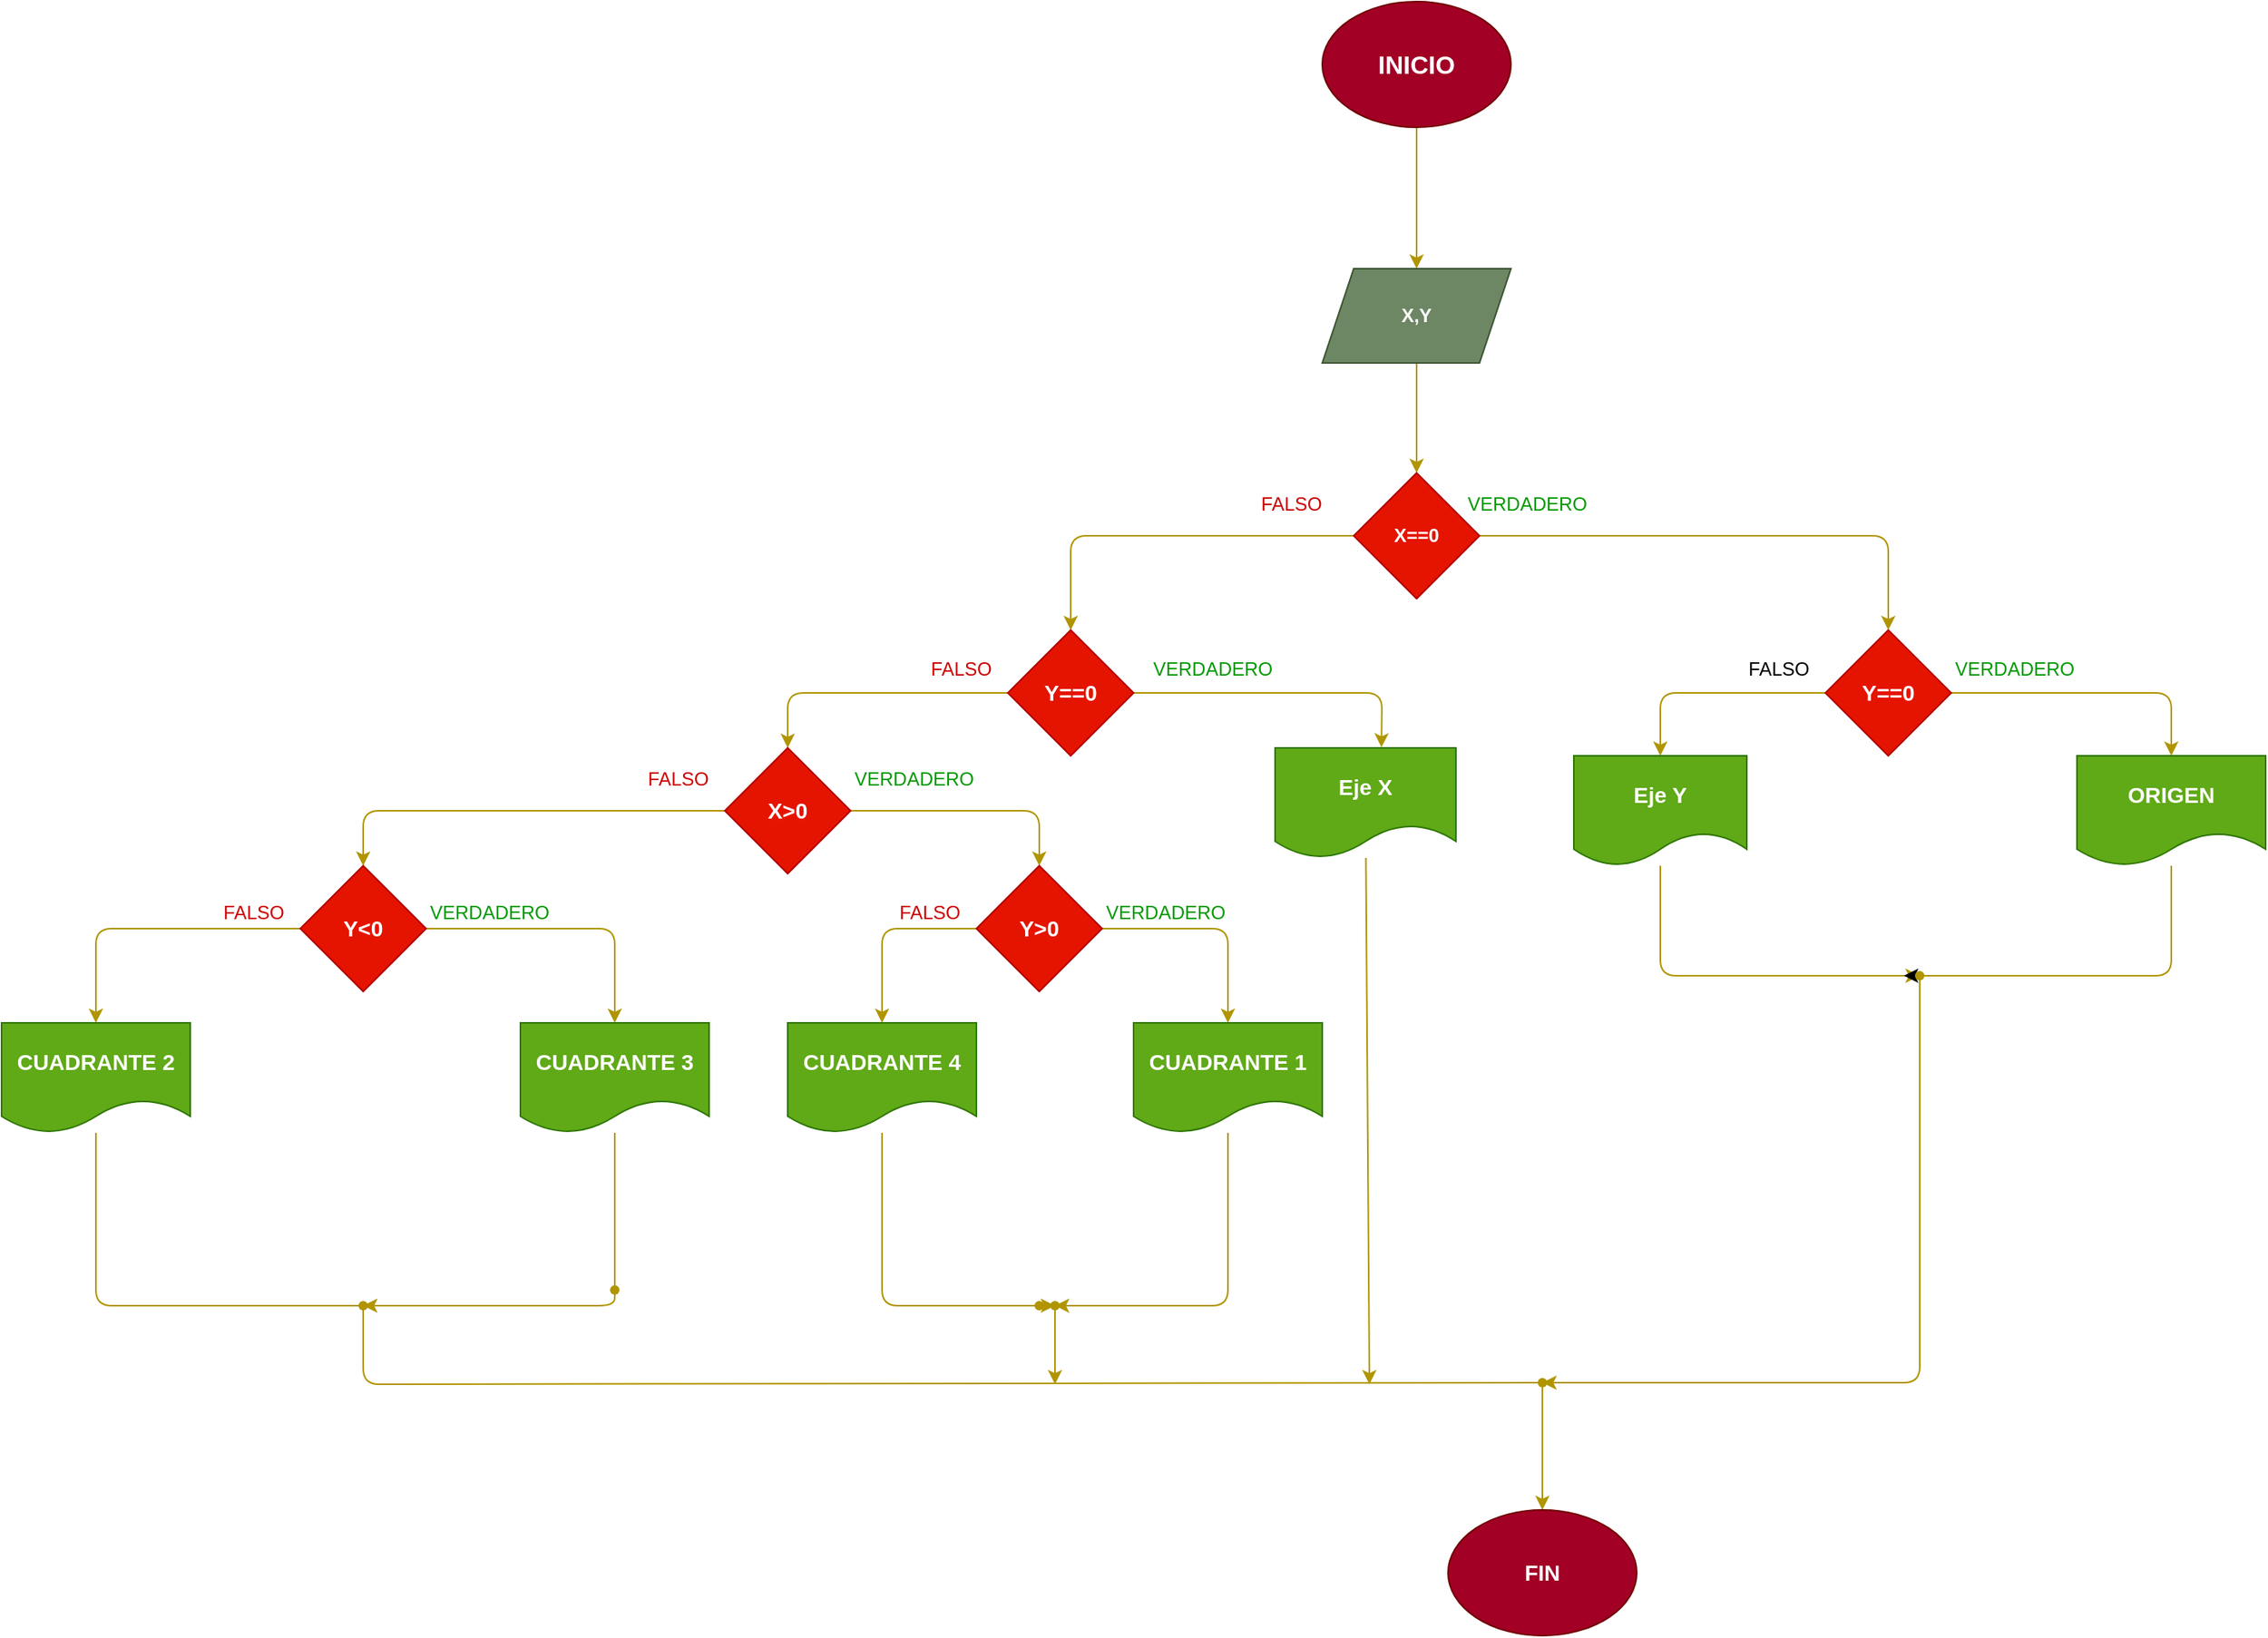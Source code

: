 <mxfile>
    <diagram id="xAEmcv7q0ZgxozI9YYKq" name="Página-1">
        <mxGraphModel dx="1774" dy="551" grid="1" gridSize="10" guides="1" tooltips="1" connect="1" arrows="1" fold="1" page="1" pageScale="1" pageWidth="827" pageHeight="1169" math="0" shadow="0">
            <root>
                <mxCell id="0"/>
                <mxCell id="1" parent="0"/>
                <mxCell id="6" value="" style="edgeStyle=none;html=1;fontSize=14;fillColor=#e3c800;strokeColor=#B09500;" parent="1" source="4" target="5" edge="1">
                    <mxGeometry relative="1" as="geometry"/>
                </mxCell>
                <mxCell id="4" value="&lt;font size=&quot;3&quot;&gt;&lt;b&gt;INICIO&lt;/b&gt;&lt;/font&gt;" style="ellipse;whiteSpace=wrap;html=1;fillColor=#a20025;fontColor=#ffffff;strokeColor=#6F0000;" parent="1" vertex="1">
                    <mxGeometry x="350" y="300" width="120" height="80" as="geometry"/>
                </mxCell>
                <mxCell id="8" value="" style="edgeStyle=none;html=1;fontSize=14;fillColor=#e3c800;strokeColor=#B09500;" parent="1" source="5" target="7" edge="1">
                    <mxGeometry relative="1" as="geometry"/>
                </mxCell>
                <mxCell id="5" value="&lt;b&gt;X,Y&lt;/b&gt;" style="shape=parallelogram;perimeter=parallelogramPerimeter;whiteSpace=wrap;html=1;fixedSize=1;fillColor=#6d8764;fontColor=#ffffff;strokeColor=#3A5431;" parent="1" vertex="1">
                    <mxGeometry x="350" y="470" width="120" height="60" as="geometry"/>
                </mxCell>
                <mxCell id="10" style="edgeStyle=none;html=1;entryX=0.5;entryY=0;entryDx=0;entryDy=0;fontSize=14;fillColor=#e3c800;strokeColor=#B09500;" parent="1" source="7" target="9" edge="1">
                    <mxGeometry relative="1" as="geometry">
                        <Array as="points">
                            <mxPoint x="710" y="640"/>
                        </Array>
                    </mxGeometry>
                </mxCell>
                <mxCell id="18" style="edgeStyle=none;html=1;entryX=0.5;entryY=0;entryDx=0;entryDy=0;fontSize=14;fillColor=#e3c800;strokeColor=#B09500;" parent="1" source="7" target="17" edge="1">
                    <mxGeometry relative="1" as="geometry">
                        <Array as="points">
                            <mxPoint x="190" y="640"/>
                        </Array>
                    </mxGeometry>
                </mxCell>
                <mxCell id="7" value="&lt;b&gt;X==0&lt;/b&gt;" style="rhombus;whiteSpace=wrap;html=1;fillColor=#e51400;fontColor=#ffffff;strokeColor=#B20000;" parent="1" vertex="1">
                    <mxGeometry x="370" y="600" width="80" height="80" as="geometry"/>
                </mxCell>
                <mxCell id="12" style="edgeStyle=none;html=1;entryX=0.5;entryY=0;entryDx=0;entryDy=0;fontSize=14;fillColor=#e3c800;strokeColor=#B09500;" parent="1" source="9" target="11" edge="1">
                    <mxGeometry relative="1" as="geometry">
                        <Array as="points">
                            <mxPoint x="565" y="740"/>
                        </Array>
                    </mxGeometry>
                </mxCell>
                <mxCell id="14" style="edgeStyle=none;html=1;entryX=0.5;entryY=0;entryDx=0;entryDy=0;fontSize=14;fillColor=#e3c800;strokeColor=#B09500;" parent="1" source="9" target="13" edge="1">
                    <mxGeometry relative="1" as="geometry">
                        <Array as="points">
                            <mxPoint x="890" y="740"/>
                        </Array>
                    </mxGeometry>
                </mxCell>
                <mxCell id="9" value="&lt;b&gt;Y==0&lt;/b&gt;" style="rhombus;whiteSpace=wrap;html=1;fontSize=14;fillColor=#e51400;fontColor=#ffffff;strokeColor=#B20000;" parent="1" vertex="1">
                    <mxGeometry x="670" y="700" width="80" height="80" as="geometry"/>
                </mxCell>
                <mxCell id="49" value="" style="edgeStyle=none;html=1;fontSize=14;fillColor=#e3c800;strokeColor=#B09500;" parent="1" source="11" target="48" edge="1">
                    <mxGeometry relative="1" as="geometry">
                        <Array as="points">
                            <mxPoint x="565" y="920"/>
                        </Array>
                    </mxGeometry>
                </mxCell>
                <mxCell id="11" value="&lt;b&gt;Eje Y&lt;/b&gt;" style="shape=document;whiteSpace=wrap;html=1;boundedLbl=1;fontSize=14;fillColor=#60a917;fontColor=#ffffff;strokeColor=#2D7600;" parent="1" vertex="1">
                    <mxGeometry x="510" y="780" width="110" height="70" as="geometry"/>
                </mxCell>
                <mxCell id="15" style="edgeStyle=none;html=1;fontSize=14;startArrow=none;" parent="1" source="48" edge="1">
                    <mxGeometry relative="1" as="geometry">
                        <mxPoint x="720" y="920" as="targetPoint"/>
                        <Array as="points"/>
                    </mxGeometry>
                </mxCell>
                <mxCell id="13" value="&lt;b&gt;ORIGEN&lt;/b&gt;" style="shape=document;whiteSpace=wrap;html=1;boundedLbl=1;fontSize=14;fillColor=#60a917;fontColor=#ffffff;strokeColor=#2D7600;" parent="1" vertex="1">
                    <mxGeometry x="830" y="780" width="120" height="70" as="geometry"/>
                </mxCell>
                <mxCell id="20" style="edgeStyle=none;html=1;entryX=0.588;entryY=-0.005;entryDx=0;entryDy=0;entryPerimeter=0;fontSize=14;fillColor=#e3c800;strokeColor=#B09500;" parent="1" source="17" target="19" edge="1">
                    <mxGeometry relative="1" as="geometry">
                        <Array as="points">
                            <mxPoint x="388" y="740"/>
                        </Array>
                    </mxGeometry>
                </mxCell>
                <mxCell id="22" style="edgeStyle=none;html=1;entryX=0.5;entryY=0;entryDx=0;entryDy=0;fontSize=14;fillColor=#e3c800;strokeColor=#B09500;" parent="1" source="17" target="21" edge="1">
                    <mxGeometry relative="1" as="geometry">
                        <Array as="points">
                            <mxPoint x="10" y="740"/>
                        </Array>
                    </mxGeometry>
                </mxCell>
                <mxCell id="17" value="&lt;b&gt;Y==0&lt;/b&gt;" style="rhombus;whiteSpace=wrap;html=1;fontSize=14;fillColor=#e51400;fontColor=#ffffff;strokeColor=#B20000;" parent="1" vertex="1">
                    <mxGeometry x="150" y="700" width="80" height="80" as="geometry"/>
                </mxCell>
                <mxCell id="47" style="edgeStyle=none;html=1;fontSize=14;fillColor=#e3c800;strokeColor=#B09500;" parent="1" source="19" edge="1">
                    <mxGeometry relative="1" as="geometry">
                        <mxPoint x="380" y="1180" as="targetPoint"/>
                    </mxGeometry>
                </mxCell>
                <mxCell id="19" value="&lt;b&gt;Eje X&lt;/b&gt;" style="shape=document;whiteSpace=wrap;html=1;boundedLbl=1;fontSize=14;fillColor=#60a917;fontColor=#ffffff;strokeColor=#2D7600;" parent="1" vertex="1">
                    <mxGeometry x="320" y="775" width="115" height="70" as="geometry"/>
                </mxCell>
                <mxCell id="24" style="edgeStyle=none;html=1;entryX=0.5;entryY=0;entryDx=0;entryDy=0;fontSize=14;fillColor=#e3c800;strokeColor=#B09500;" parent="1" source="21" target="23" edge="1">
                    <mxGeometry relative="1" as="geometry">
                        <Array as="points">
                            <mxPoint x="170" y="815"/>
                        </Array>
                    </mxGeometry>
                </mxCell>
                <mxCell id="54" style="edgeStyle=none;html=1;entryX=0.5;entryY=0;entryDx=0;entryDy=0;fontSize=14;fillColor=#e3c800;strokeColor=#B09500;" parent="1" source="21" target="29" edge="1">
                    <mxGeometry relative="1" as="geometry">
                        <Array as="points">
                            <mxPoint x="-260" y="815"/>
                        </Array>
                    </mxGeometry>
                </mxCell>
                <mxCell id="21" value="&lt;b&gt;X&amp;gt;0&lt;/b&gt;" style="rhombus;whiteSpace=wrap;html=1;fontSize=14;fillColor=#e51400;fontColor=#ffffff;strokeColor=#B20000;" parent="1" vertex="1">
                    <mxGeometry x="-30" y="775" width="80" height="80" as="geometry"/>
                </mxCell>
                <mxCell id="26" style="edgeStyle=none;html=1;entryX=0.5;entryY=0;entryDx=0;entryDy=0;fontSize=14;fillColor=#e3c800;strokeColor=#B09500;" parent="1" source="23" target="25" edge="1">
                    <mxGeometry relative="1" as="geometry">
                        <Array as="points">
                            <mxPoint x="290" y="890"/>
                        </Array>
                    </mxGeometry>
                </mxCell>
                <mxCell id="28" style="edgeStyle=none;html=1;entryX=0.5;entryY=0;entryDx=0;entryDy=0;fontSize=14;fillColor=#e3c800;strokeColor=#B09500;" parent="1" source="23" target="27" edge="1">
                    <mxGeometry relative="1" as="geometry">
                        <Array as="points">
                            <mxPoint x="70" y="890"/>
                        </Array>
                    </mxGeometry>
                </mxCell>
                <mxCell id="23" value="&lt;b&gt;Y&amp;gt;0&lt;/b&gt;" style="rhombus;whiteSpace=wrap;html=1;fontSize=14;fillColor=#e51400;fontColor=#ffffff;strokeColor=#B20000;" parent="1" vertex="1">
                    <mxGeometry x="130" y="850" width="80" height="80" as="geometry"/>
                </mxCell>
                <mxCell id="44" value="" style="edgeStyle=none;html=1;fontSize=14;fillColor=#e3c800;strokeColor=#B09500;" parent="1" source="25" target="43" edge="1">
                    <mxGeometry relative="1" as="geometry">
                        <Array as="points">
                            <mxPoint x="290" y="1130"/>
                        </Array>
                    </mxGeometry>
                </mxCell>
                <mxCell id="25" value="&lt;b&gt;CUADRANTE 1&lt;/b&gt;" style="shape=document;whiteSpace=wrap;html=1;boundedLbl=1;fontSize=14;fillColor=#60a917;fontColor=#ffffff;strokeColor=#2D7600;" parent="1" vertex="1">
                    <mxGeometry x="230" y="950" width="120" height="70" as="geometry"/>
                </mxCell>
                <mxCell id="41" value="" style="edgeStyle=none;html=1;fontSize=14;fillColor=#e3c800;strokeColor=#B09500;" parent="1" source="27" edge="1">
                    <mxGeometry relative="1" as="geometry">
                        <mxPoint x="180" y="1130" as="targetPoint"/>
                        <Array as="points">
                            <mxPoint x="70" y="1130"/>
                        </Array>
                    </mxGeometry>
                </mxCell>
                <mxCell id="27" value="&lt;b&gt;CUADRANTE 4&lt;/b&gt;" style="shape=document;whiteSpace=wrap;html=1;boundedLbl=1;fontSize=14;fillColor=#60a917;fontColor=#ffffff;strokeColor=#2D7600;" parent="1" vertex="1">
                    <mxGeometry x="10" y="950" width="120" height="70" as="geometry"/>
                </mxCell>
                <mxCell id="31" style="edgeStyle=none;html=1;entryX=0.5;entryY=0;entryDx=0;entryDy=0;fontSize=14;fillColor=#e3c800;strokeColor=#B09500;" parent="1" source="29" target="30" edge="1">
                    <mxGeometry relative="1" as="geometry">
                        <Array as="points">
                            <mxPoint x="-100" y="890"/>
                        </Array>
                    </mxGeometry>
                </mxCell>
                <mxCell id="33" style="edgeStyle=none;html=1;entryX=0.5;entryY=0;entryDx=0;entryDy=0;fontSize=14;fillColor=#e3c800;strokeColor=#B09500;" parent="1" source="29" target="32" edge="1">
                    <mxGeometry relative="1" as="geometry">
                        <Array as="points">
                            <mxPoint x="-430" y="890"/>
                        </Array>
                    </mxGeometry>
                </mxCell>
                <mxCell id="29" value="&lt;b&gt;Y&amp;lt;0&lt;/b&gt;" style="rhombus;whiteSpace=wrap;html=1;fontSize=14;fillColor=#e51400;fontColor=#ffffff;strokeColor=#B20000;" parent="1" vertex="1">
                    <mxGeometry x="-300" y="850" width="80" height="80" as="geometry"/>
                </mxCell>
                <mxCell id="38" value="" style="edgeStyle=none;html=1;fontSize=14;startArrow=none;fillColor=#e3c800;strokeColor=#B09500;" parent="1" source="37" target="34" edge="1">
                    <mxGeometry relative="1" as="geometry">
                        <Array as="points">
                            <mxPoint x="-100" y="1130"/>
                        </Array>
                    </mxGeometry>
                </mxCell>
                <mxCell id="30" value="&lt;b&gt;CUADRANTE 3&lt;/b&gt;" style="shape=document;whiteSpace=wrap;html=1;boundedLbl=1;fontSize=14;fillColor=#60a917;fontColor=#ffffff;strokeColor=#2D7600;" parent="1" vertex="1">
                    <mxGeometry x="-160" y="950" width="120" height="70" as="geometry"/>
                </mxCell>
                <mxCell id="35" value="" style="edgeStyle=none;html=1;fontSize=14;startArrow=none;" parent="1" source="34" edge="1">
                    <mxGeometry relative="1" as="geometry">
                        <mxPoint x="-260" y="1130" as="targetPoint"/>
                    </mxGeometry>
                </mxCell>
                <mxCell id="32" value="&lt;b&gt;CUADRANTE 2&lt;/b&gt;" style="shape=document;whiteSpace=wrap;html=1;boundedLbl=1;fontSize=14;fillColor=#60a917;fontColor=#ffffff;strokeColor=#2D7600;" parent="1" vertex="1">
                    <mxGeometry x="-490" y="950" width="120" height="70" as="geometry"/>
                </mxCell>
                <mxCell id="36" value="" style="edgeStyle=none;html=1;fontSize=14;endArrow=none;fillColor=#e3c800;strokeColor=#B09500;" parent="1" source="32" target="34" edge="1">
                    <mxGeometry relative="1" as="geometry">
                        <mxPoint x="-388.966" y="1020" as="sourcePoint"/>
                        <mxPoint x="-260" y="1130" as="targetPoint"/>
                        <Array as="points">
                            <mxPoint x="-430" y="1130"/>
                        </Array>
                    </mxGeometry>
                </mxCell>
                <mxCell id="34" value="" style="shape=waypoint;sketch=0;size=6;pointerEvents=1;points=[];fillColor=#e3c800;resizable=0;rotatable=0;perimeter=centerPerimeter;snapToPoint=1;fontSize=14;fontColor=#000000;strokeColor=#B09500;" parent="1" vertex="1">
                    <mxGeometry x="-270" y="1120" width="20" height="20" as="geometry"/>
                </mxCell>
                <mxCell id="39" value="" style="edgeStyle=none;html=1;fontSize=14;endArrow=none;fillColor=#e3c800;strokeColor=#B09500;" parent="1" source="30" target="37" edge="1">
                    <mxGeometry relative="1" as="geometry">
                        <mxPoint x="-100" y="1020" as="sourcePoint"/>
                        <mxPoint x="-260" y="1130" as="targetPoint"/>
                        <Array as="points"/>
                    </mxGeometry>
                </mxCell>
                <mxCell id="37" value="" style="shape=waypoint;sketch=0;size=6;pointerEvents=1;points=[];fillColor=#e3c800;resizable=0;rotatable=0;perimeter=centerPerimeter;snapToPoint=1;fontSize=14;fontColor=#000000;strokeColor=#B09500;" parent="1" vertex="1">
                    <mxGeometry x="-110" y="1110" width="20" height="20" as="geometry"/>
                </mxCell>
                <mxCell id="40" value="" style="shape=waypoint;sketch=0;size=6;pointerEvents=1;points=[];fillColor=#e3c800;resizable=0;rotatable=0;perimeter=centerPerimeter;snapToPoint=1;fontSize=14;fontColor=#000000;strokeColor=#B09500;" parent="1" vertex="1">
                    <mxGeometry x="160" y="1120" width="20" height="20" as="geometry"/>
                </mxCell>
                <mxCell id="46" style="edgeStyle=none;html=1;fontSize=14;fillColor=#e3c800;strokeColor=#B09500;" parent="1" source="43" edge="1">
                    <mxGeometry relative="1" as="geometry">
                        <mxPoint x="180" y="1180" as="targetPoint"/>
                    </mxGeometry>
                </mxCell>
                <mxCell id="43" value="" style="shape=waypoint;sketch=0;size=6;pointerEvents=1;points=[];fillColor=#e3c800;resizable=0;rotatable=0;perimeter=centerPerimeter;snapToPoint=1;fontSize=14;fontColor=#000000;strokeColor=#B09500;" parent="1" vertex="1">
                    <mxGeometry x="170" y="1120" width="20" height="20" as="geometry"/>
                </mxCell>
                <mxCell id="50" value="" style="edgeStyle=none;html=1;fontSize=14;endArrow=none;fillColor=#e3c800;strokeColor=#B09500;" parent="1" source="13" target="48" edge="1">
                    <mxGeometry relative="1" as="geometry">
                        <mxPoint x="720" y="920" as="targetPoint"/>
                        <mxPoint x="890" y="850" as="sourcePoint"/>
                        <Array as="points">
                            <mxPoint x="890" y="920"/>
                        </Array>
                    </mxGeometry>
                </mxCell>
                <mxCell id="52" value="" style="edgeStyle=none;html=1;fontSize=14;fillColor=#e3c800;strokeColor=#B09500;" parent="1" source="48" target="51" edge="1">
                    <mxGeometry relative="1" as="geometry">
                        <Array as="points">
                            <mxPoint x="730" y="1179"/>
                        </Array>
                    </mxGeometry>
                </mxCell>
                <mxCell id="48" value="" style="shape=waypoint;sketch=0;size=6;pointerEvents=1;points=[];fillColor=#e3c800;resizable=0;rotatable=0;perimeter=centerPerimeter;snapToPoint=1;fontSize=14;fontColor=#000000;strokeColor=#B09500;" parent="1" vertex="1">
                    <mxGeometry x="720" y="910" width="20" height="20" as="geometry"/>
                </mxCell>
                <mxCell id="53" value="" style="edgeStyle=none;html=1;fontSize=14;endArrow=none;fillColor=#e3c800;strokeColor=#B09500;" parent="1" source="34" target="51" edge="1">
                    <mxGeometry relative="1" as="geometry">
                        <mxPoint x="501.333" y="1180" as="targetPoint"/>
                        <mxPoint x="-260" y="1130" as="sourcePoint"/>
                        <Array as="points">
                            <mxPoint x="-260" y="1180"/>
                        </Array>
                    </mxGeometry>
                </mxCell>
                <mxCell id="56" value="" style="edgeStyle=none;html=1;fontSize=14;fillColor=#e3c800;strokeColor=#B09500;" parent="1" source="51" target="55" edge="1">
                    <mxGeometry relative="1" as="geometry"/>
                </mxCell>
                <mxCell id="51" value="" style="shape=waypoint;sketch=0;size=6;pointerEvents=1;points=[];fillColor=#e3c800;resizable=0;rotatable=0;perimeter=centerPerimeter;snapToPoint=1;fontSize=14;fontColor=#000000;strokeColor=#B09500;" parent="1" vertex="1">
                    <mxGeometry x="480" y="1169" width="20" height="20" as="geometry"/>
                </mxCell>
                <mxCell id="55" value="&lt;b&gt;FIN&lt;/b&gt;" style="ellipse;whiteSpace=wrap;html=1;fontSize=14;fillColor=#a20025;fontColor=#ffffff;strokeColor=#6F0000;" parent="1" vertex="1">
                    <mxGeometry x="430" y="1260" width="120" height="80" as="geometry"/>
                </mxCell>
                <mxCell id="57" value="&lt;font color=&quot;#009900&quot;&gt;VERDADERO&lt;/font&gt;" style="text;html=1;align=center;verticalAlign=middle;resizable=0;points=[];autosize=1;strokeColor=none;fillColor=none;" vertex="1" parent="1">
                    <mxGeometry x="430" y="605" width="100" height="30" as="geometry"/>
                </mxCell>
                <mxCell id="58" value="&lt;font color=&quot;#cc0000&quot;&gt;FALSO&lt;/font&gt;" style="text;html=1;align=center;verticalAlign=middle;resizable=0;points=[];autosize=1;strokeColor=none;fillColor=none;" vertex="1" parent="1">
                    <mxGeometry x="300" y="605" width="60" height="30" as="geometry"/>
                </mxCell>
                <mxCell id="62" value="&lt;font color=&quot;#009900&quot;&gt;VERDADERO&lt;/font&gt;" style="text;html=1;align=center;verticalAlign=middle;resizable=0;points=[];autosize=1;strokeColor=none;fillColor=none;" vertex="1" parent="1">
                    <mxGeometry x="740" y="710" width="100" height="30" as="geometry"/>
                </mxCell>
                <mxCell id="63" value="FALSO" style="text;html=1;align=center;verticalAlign=middle;resizable=0;points=[];autosize=1;strokeColor=none;fillColor=none;" vertex="1" parent="1">
                    <mxGeometry x="610" y="710" width="60" height="30" as="geometry"/>
                </mxCell>
                <mxCell id="64" value="&lt;font color=&quot;#009900&quot;&gt;VERDADERO&lt;/font&gt;" style="text;html=1;align=center;verticalAlign=middle;resizable=0;points=[];autosize=1;strokeColor=none;fillColor=none;" vertex="1" parent="1">
                    <mxGeometry x="230" y="710" width="100" height="30" as="geometry"/>
                </mxCell>
                <mxCell id="65" value="&lt;font color=&quot;#cc0000&quot;&gt;FALSO&lt;/font&gt;" style="text;html=1;align=center;verticalAlign=middle;resizable=0;points=[];autosize=1;strokeColor=none;fillColor=none;" vertex="1" parent="1">
                    <mxGeometry x="90" y="710" width="60" height="30" as="geometry"/>
                </mxCell>
                <mxCell id="66" value="&lt;font color=&quot;#009900&quot;&gt;VERDADERO&lt;/font&gt;" style="text;html=1;align=center;verticalAlign=middle;resizable=0;points=[];autosize=1;strokeColor=none;fillColor=none;" vertex="1" parent="1">
                    <mxGeometry x="40" y="780" width="100" height="30" as="geometry"/>
                </mxCell>
                <mxCell id="67" value="&lt;font color=&quot;#cc0000&quot;&gt;FALSO&lt;/font&gt;" style="text;html=1;align=center;verticalAlign=middle;resizable=0;points=[];autosize=1;strokeColor=none;fillColor=none;" vertex="1" parent="1">
                    <mxGeometry x="-90" y="780" width="60" height="30" as="geometry"/>
                </mxCell>
                <mxCell id="68" value="&lt;font color=&quot;#009900&quot;&gt;VERDADERO&lt;/font&gt;" style="text;html=1;align=center;verticalAlign=middle;resizable=0;points=[];autosize=1;strokeColor=none;fillColor=none;" vertex="1" parent="1">
                    <mxGeometry x="200" y="865" width="100" height="30" as="geometry"/>
                </mxCell>
                <mxCell id="69" value="&lt;font color=&quot;#cc0000&quot;&gt;FALSO&lt;/font&gt;" style="text;html=1;align=center;verticalAlign=middle;resizable=0;points=[];autosize=1;strokeColor=none;fillColor=none;" vertex="1" parent="1">
                    <mxGeometry x="70" y="865" width="60" height="30" as="geometry"/>
                </mxCell>
                <mxCell id="70" value="&lt;font color=&quot;#009900&quot;&gt;VERDADERO&lt;/font&gt;" style="text;html=1;align=center;verticalAlign=middle;resizable=0;points=[];autosize=1;strokeColor=none;fillColor=none;" vertex="1" parent="1">
                    <mxGeometry x="-230" y="865" width="100" height="30" as="geometry"/>
                </mxCell>
                <mxCell id="72" value="&lt;font color=&quot;#cc0000&quot;&gt;FALSO&lt;/font&gt;" style="text;html=1;align=center;verticalAlign=middle;resizable=0;points=[];autosize=1;strokeColor=none;fillColor=none;" vertex="1" parent="1">
                    <mxGeometry x="-360" y="865" width="60" height="30" as="geometry"/>
                </mxCell>
            </root>
        </mxGraphModel>
    </diagram>
</mxfile>
